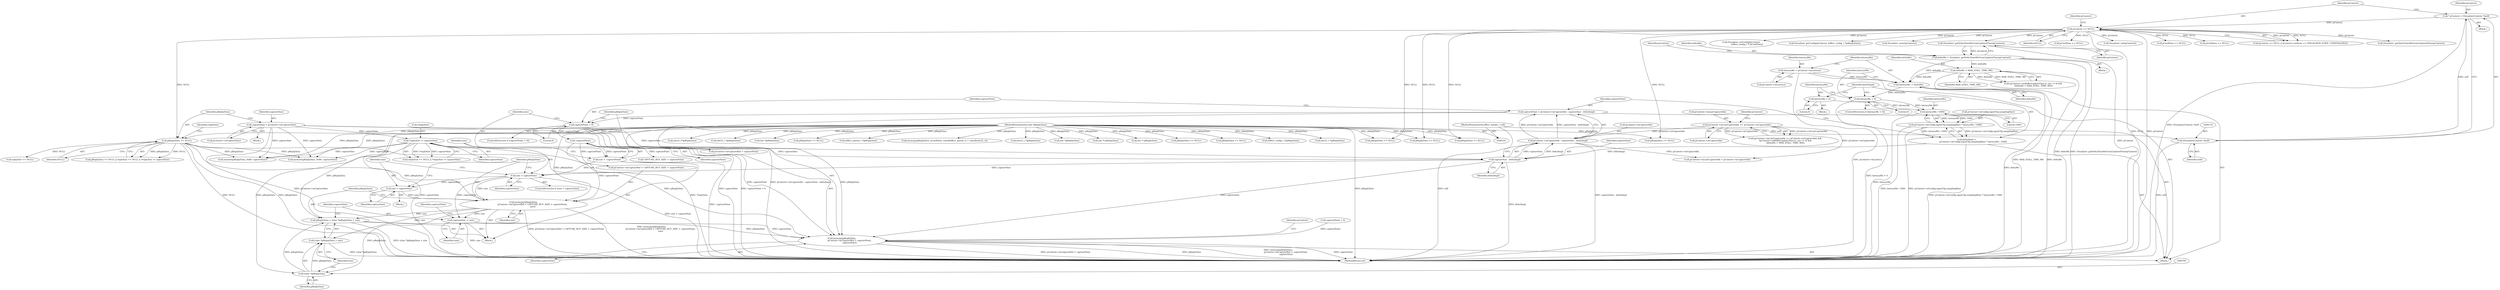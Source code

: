 digraph "0_Android_aeea52da00d210587fb3ed895de3d5f2e0264c88_11@API" {
"1000771" [label="(Call,memcpy(pReplyData,\n                           pContext->mCaptureBuf + CAPTURE_BUF_SIZE + capturePoint,\n                           size))"];
"1000649" [label="(Call,pReplyData == NULL)"];
"1000108" [label="(MethodParameterIn,void *pReplyData)"];
"1000119" [label="(Call,pContext == NULL)"];
"1000111" [label="(Call,* pContext = (VisualizerContext *)self)"];
"1000113" [label="(Call,(VisualizerContext *)self)"];
"1000103" [label="(MethodParameterIn,effect_handle_t self)"];
"1000761" [label="(Call,-capturePoint)"];
"1000754" [label="(Call,capturePoint < 0)"];
"1000744" [label="(Call,capturePoint = pContext->mCaptureIdx - captureSize - deltaSmpl)"];
"1000746" [label="(Call,pContext->mCaptureIdx - captureSize - deltaSmpl)"];
"1000678" [label="(Call,pContext->mLastCaptureIdx == pContext->mCaptureIdx)"];
"1000750" [label="(Call,captureSize - deltaSmpl)"];
"1000642" [label="(Call,captureSize = pContext->mCaptureSize)"];
"1000656" [label="(Call,*replySize != captureSize)"];
"1000730" [label="(Call,deltaSmpl =\n                    pContext->mConfig.inputCfg.samplingRate * latencyMs / 1000)"];
"1000732" [label="(Call,pContext->mConfig.inputCfg.samplingRate * latencyMs / 1000)"];
"1000740" [label="(Call,latencyMs / 1000)"];
"1000726" [label="(Call,latencyMs = 0)"];
"1000722" [label="(Call,latencyMs < 0)"];
"1000718" [label="(Call,latencyMs -= deltaMs)"];
"1000693" [label="(Call,deltaMs > MAX_STALL_TIME_MS)"];
"1000672" [label="(Call,deltaMs = Visualizer_getDeltaTimeMsFromUpdatedTime(pContext))"];
"1000674" [label="(Call,Visualizer_getDeltaTimeMsFromUpdatedTime(pContext))"];
"1000713" [label="(Call,latencyMs = pContext->mLatency)"];
"1000768" [label="(Call,size = captureSize)"];
"1000764" [label="(Call,size > captureSize)"];
"1000759" [label="(Call,size = -capturePoint)"];
"1000781" [label="(Call,pReplyData = (char *)pReplyData + size)"];
"1000794" [label="(Call,memcpy(pReplyData,\n                       pContext->mCaptureBuf + capturePoint,\n                       captureSize))"];
"1000784" [label="(Call,(char *)pReplyData)"];
"1000783" [label="(Call,(char *)pReplyData + size)"];
"1000788" [label="(Call,captureSize -= size)"];
"1000781" [label="(Call,pReplyData = (char *)pReplyData + size)"];
"1000801" [label="(Identifier,captureSize)"];
"1000752" [label="(Identifier,deltaSmpl)"];
"1000769" [label="(Identifier,size)"];
"1000706" [label="(Call,memset(pReplyData, 0x80, captureSize))"];
"1000721" [label="(ControlStructure,if (latencyMs < 0))"];
"1000649" [label="(Call,pReplyData == NULL)"];
"1000113" [label="(Call,(VisualizerContext *)self)"];
"1000103" [label="(MethodParameterIn,effect_handle_t self)"];
"1000659" [label="(Identifier,captureSize)"];
"1000653" [label="(Call,replySize == NULL)"];
"1000713" [label="(Call,latencyMs = pContext->mLatency)"];
"1000751" [label="(Identifier,captureSize)"];
"1000724" [label="(Literal,0)"];
"1000194" [label="(Call,Visualizer_setConfig(pContext,\n                 (effect_config_t *) pCmdData))"];
"1000219" [label="(Call,Visualizer_getConfig(pContext, (effect_config_t *)pReplyData))"];
"1000678" [label="(Call,pContext->mLastCaptureIdx == pContext->mCaptureIdx)"];
"1000137" [label="(Call,pReplyData == NULL)"];
"1000694" [label="(Identifier,deltaMs)"];
"1000766" [label="(Identifier,captureSize)"];
"1000730" [label="(Call,deltaSmpl =\n                    pContext->mConfig.inputCfg.samplingRate * latencyMs / 1000)"];
"1000689" [label="(Identifier,pContext)"];
"1000777" [label="(Call,CAPTURE_BUF_SIZE + capturePoint)"];
"1000782" [label="(Identifier,pReplyData)"];
"1000654" [label="(Identifier,replySize)"];
"1000722" [label="(Call,latencyMs < 0)"];
"1000226" [label="(Call,Visualizer_reset(pContext))"];
"1000275" [label="(Call,pReplyData == NULL)"];
"1000714" [label="(Identifier,latencyMs)"];
"1000368" [label="(Call,(effect_param_t *)pReplyData)"];
"1000796" [label="(Call,pContext->mCaptureBuf + capturePoint)"];
"1000786" [label="(Identifier,pReplyData)"];
"1000804" [label="(Identifier,pContext)"];
"1000728" [label="(Literal,0)"];
"1000727" [label="(Identifier,latencyMs)"];
"1000121" [label="(Identifier,NULL)"];
"1000651" [label="(Identifier,NULL)"];
"1000811" [label="(Call,memset(pReplyData, 0x80, captureSize))"];
"1000746" [label="(Call,pContext->mCaptureIdx - captureSize - deltaSmpl)"];
"1000745" [label="(Identifier,capturePoint)"];
"1000788" [label="(Call,captureSize -= size)"];
"1000759" [label="(Call,size = -capturePoint)"];
"1000682" [label="(Call,pContext->mCaptureIdx)"];
"1000790" [label="(Identifier,size)"];
"1000732" [label="(Call,pContext->mConfig.inputCfg.samplingRate * latencyMs / 1000)"];
"1000767" [label="(Block,)"];
"1000720" [label="(Identifier,deltaMs)"];
"1000726" [label="(Call,latencyMs = 0)"];
"1000319" [label="(Call,pCmdData == NULL)"];
"1000115" [label="(Identifier,self)"];
"1000673" [label="(Identifier,deltaMs)"];
"1000718" [label="(Call,latencyMs -= deltaMs)"];
"1000754" [label="(Call,capturePoint < 0)"];
"1000357" [label="(Call,memcpy(pReplyData, pCmdData, sizeof(effect_param_t) + sizeof(uint32_t)))"];
"1000529" [label="(Call,(int32_t *)pReplyData)"];
"1000789" [label="(Identifier,captureSize)"];
"1000644" [label="(Call,pContext->mCaptureSize)"];
"1000111" [label="(Call,* pContext = (VisualizerContext *)self)"];
"1000652" [label="(Call,replySize == NULL || *replySize != captureSize)"];
"1000267" [label="(Call,(int *)pReplyData)"];
"1000155" [label="(Call,(int *) pReplyData)"];
"1000108" [label="(MethodParameterIn,void *pReplyData)"];
"1000203" [label="(Call,pReplyData == NULL)"];
"1000711" [label="(Block,)"];
"1000733" [label="(Call,pContext->mConfig.inputCfg.samplingRate)"];
"1000761" [label="(Call,-capturePoint)"];
"1000723" [label="(Identifier,latencyMs)"];
"1000191" [label="(Call,(int *) pReplyData)"];
"1000685" [label="(Call,(pContext->mBufferUpdateTime.tv_sec != 0) &&\n (deltaMs > MAX_STALL_TIME_MS))"];
"1000695" [label="(Identifier,MAX_STALL_TIME_MS)"];
"1000791" [label="(Call,capturePoint = 0)"];
"1000511" [label="(Call,pReplyData == NULL)"];
"1000333" [label="(Call,pReplyData == NULL)"];
"1000770" [label="(Identifier,captureSize)"];
"1000650" [label="(Identifier,pReplyData)"];
"1000741" [label="(Identifier,latencyMs)"];
"1000802" [label="(Call,pContext->mLastCaptureIdx = pContext->mCaptureIdx)"];
"1000792" [label="(Identifier,capturePoint)"];
"1000124" [label="(Identifier,pContext)"];
"1000640" [label="(Block,)"];
"1000158" [label="(Call,Visualizer_init(pContext))"];
"1000675" [label="(Identifier,pContext)"];
"1000740" [label="(Call,latencyMs / 1000)"];
"1000757" [label="(Block,)"];
"1000744" [label="(Call,capturePoint = pContext->mCaptureIdx - captureSize - deltaSmpl)"];
"1000232" [label="(Call,pReplyData == NULL)"];
"1000112" [label="(Identifier,pContext)"];
"1000742" [label="(Literal,1000)"];
"1000221" [label="(Call,(effect_config_t *)pReplyData)"];
"1000784" [label="(Call,(char *)pReplyData)"];
"1000164" [label="(Call,pCmdData == NULL)"];
"1000494" [label="(Call,pCmdData == NULL)"];
"1000672" [label="(Call,deltaMs = Visualizer_getDeltaTimeMsFromUpdatedTime(pContext))"];
"1000765" [label="(Identifier,size)"];
"1000629" [label="(Call,(int32_t *)pReplyData)"];
"1000118" [label="(Call,pContext == NULL || pContext->mState == VISUALIZER_STATE_UNINITIALIZED)"];
"1001028" [label="(MethodReturn,int)"];
"1000794" [label="(Call,memcpy(pReplyData,\n                       pContext->mCaptureBuf + capturePoint,\n                       captureSize))"];
"1000731" [label="(Identifier,deltaSmpl)"];
"1000753" [label="(ControlStructure,if (capturePoint < 0))"];
"1000119" [label="(Call,pContext == NULL)"];
"1000750" [label="(Call,captureSize - deltaSmpl)"];
"1000120" [label="(Identifier,pContext)"];
"1000715" [label="(Call,pContext->mLatency)"];
"1000643" [label="(Identifier,captureSize)"];
"1000958" [label="(Call,(int32_t*)pReplyData)"];
"1000833" [label="(Call,Visualizer_getDeltaTimeMsFromUpdatedTime(pContext))"];
"1000719" [label="(Identifier,latencyMs)"];
"1000693" [label="(Call,deltaMs > MAX_STALL_TIME_MS)"];
"1000674" [label="(Call,Visualizer_getDeltaTimeMsFromUpdatedTime(pContext))"];
"1000772" [label="(Identifier,pReplyData)"];
"1000556" [label="(Call,(int32_t *)pReplyData)"];
"1000677" [label="(Call,(pContext->mLastCaptureIdx == pContext->mCaptureIdx) &&\n (pContext->mBufferUpdateTime.tv_sec != 0) &&\n (deltaMs > MAX_STALL_TIME_MS))"];
"1000656" [label="(Call,*replySize != captureSize)"];
"1000670" [label="(Block,)"];
"1000756" [label="(Literal,0)"];
"1000783" [label="(Call,(char *)pReplyData + size)"];
"1000763" [label="(ControlStructure,if (size > captureSize))"];
"1000773" [label="(Call,pContext->mCaptureBuf + CAPTURE_BUF_SIZE + capturePoint)"];
"1000310" [label="(Call,(int *)pReplyData)"];
"1000657" [label="(Call,*replySize)"];
"1000764" [label="(Call,size > captureSize)"];
"1000642" [label="(Call,captureSize = pContext->mCaptureSize)"];
"1000795" [label="(Identifier,pReplyData)"];
"1000780" [label="(Identifier,size)"];
"1000771" [label="(Call,memcpy(pReplyData,\n                           pContext->mCaptureBuf + CAPTURE_BUF_SIZE + capturePoint,\n                           size))"];
"1000755" [label="(Identifier,capturePoint)"];
"1000760" [label="(Identifier,size)"];
"1000648" [label="(Call,pReplyData == NULL || replySize == NULL || *replySize != captureSize)"];
"1000768" [label="(Call,size = captureSize)"];
"1000679" [label="(Call,pContext->mLastCaptureIdx)"];
"1000109" [label="(Block,)"];
"1000787" [label="(Identifier,size)"];
"1000680" [label="(Identifier,pContext)"];
"1000762" [label="(Identifier,capturePoint)"];
"1000173" [label="(Call,pReplyData == NULL)"];
"1000725" [label="(Block,)"];
"1000747" [label="(Call,pContext->mCaptureIdx)"];
"1000771" -> "1000757"  [label="AST: "];
"1000771" -> "1000780"  [label="CFG: "];
"1000772" -> "1000771"  [label="AST: "];
"1000773" -> "1000771"  [label="AST: "];
"1000780" -> "1000771"  [label="AST: "];
"1000782" -> "1000771"  [label="CFG: "];
"1000771" -> "1001028"  [label="DDG: pContext->mCaptureBuf + CAPTURE_BUF_SIZE + capturePoint"];
"1000771" -> "1001028"  [label="DDG: memcpy(pReplyData,\n                           pContext->mCaptureBuf + CAPTURE_BUF_SIZE + capturePoint,\n                           size)"];
"1000649" -> "1000771"  [label="DDG: pReplyData"];
"1000108" -> "1000771"  [label="DDG: pReplyData"];
"1000761" -> "1000771"  [label="DDG: capturePoint"];
"1000768" -> "1000771"  [label="DDG: size"];
"1000764" -> "1000771"  [label="DDG: size"];
"1000771" -> "1000781"  [label="DDG: size"];
"1000771" -> "1000784"  [label="DDG: pReplyData"];
"1000771" -> "1000783"  [label="DDG: size"];
"1000771" -> "1000788"  [label="DDG: size"];
"1000649" -> "1000648"  [label="AST: "];
"1000649" -> "1000651"  [label="CFG: "];
"1000650" -> "1000649"  [label="AST: "];
"1000651" -> "1000649"  [label="AST: "];
"1000654" -> "1000649"  [label="CFG: "];
"1000648" -> "1000649"  [label="CFG: "];
"1000649" -> "1001028"  [label="DDG: pReplyData"];
"1000649" -> "1001028"  [label="DDG: NULL"];
"1000649" -> "1000648"  [label="DDG: pReplyData"];
"1000649" -> "1000648"  [label="DDG: NULL"];
"1000108" -> "1000649"  [label="DDG: pReplyData"];
"1000119" -> "1000649"  [label="DDG: NULL"];
"1000649" -> "1000653"  [label="DDG: NULL"];
"1000649" -> "1000706"  [label="DDG: pReplyData"];
"1000649" -> "1000794"  [label="DDG: pReplyData"];
"1000649" -> "1000811"  [label="DDG: pReplyData"];
"1000108" -> "1000102"  [label="AST: "];
"1000108" -> "1001028"  [label="DDG: pReplyData"];
"1000108" -> "1000137"  [label="DDG: pReplyData"];
"1000108" -> "1000155"  [label="DDG: pReplyData"];
"1000108" -> "1000173"  [label="DDG: pReplyData"];
"1000108" -> "1000191"  [label="DDG: pReplyData"];
"1000108" -> "1000203"  [label="DDG: pReplyData"];
"1000108" -> "1000221"  [label="DDG: pReplyData"];
"1000108" -> "1000232"  [label="DDG: pReplyData"];
"1000108" -> "1000267"  [label="DDG: pReplyData"];
"1000108" -> "1000275"  [label="DDG: pReplyData"];
"1000108" -> "1000310"  [label="DDG: pReplyData"];
"1000108" -> "1000333"  [label="DDG: pReplyData"];
"1000108" -> "1000357"  [label="DDG: pReplyData"];
"1000108" -> "1000368"  [label="DDG: pReplyData"];
"1000108" -> "1000511"  [label="DDG: pReplyData"];
"1000108" -> "1000529"  [label="DDG: pReplyData"];
"1000108" -> "1000556"  [label="DDG: pReplyData"];
"1000108" -> "1000629"  [label="DDG: pReplyData"];
"1000108" -> "1000706"  [label="DDG: pReplyData"];
"1000108" -> "1000781"  [label="DDG: pReplyData"];
"1000108" -> "1000784"  [label="DDG: pReplyData"];
"1000108" -> "1000794"  [label="DDG: pReplyData"];
"1000108" -> "1000811"  [label="DDG: pReplyData"];
"1000108" -> "1000958"  [label="DDG: pReplyData"];
"1000119" -> "1000118"  [label="AST: "];
"1000119" -> "1000121"  [label="CFG: "];
"1000120" -> "1000119"  [label="AST: "];
"1000121" -> "1000119"  [label="AST: "];
"1000124" -> "1000119"  [label="CFG: "];
"1000118" -> "1000119"  [label="CFG: "];
"1000119" -> "1001028"  [label="DDG: NULL"];
"1000119" -> "1001028"  [label="DDG: pContext"];
"1000119" -> "1000118"  [label="DDG: pContext"];
"1000119" -> "1000118"  [label="DDG: NULL"];
"1000111" -> "1000119"  [label="DDG: pContext"];
"1000119" -> "1000137"  [label="DDG: NULL"];
"1000119" -> "1000158"  [label="DDG: pContext"];
"1000119" -> "1000164"  [label="DDG: NULL"];
"1000119" -> "1000194"  [label="DDG: pContext"];
"1000119" -> "1000203"  [label="DDG: NULL"];
"1000119" -> "1000219"  [label="DDG: pContext"];
"1000119" -> "1000226"  [label="DDG: pContext"];
"1000119" -> "1000232"  [label="DDG: NULL"];
"1000119" -> "1000275"  [label="DDG: NULL"];
"1000119" -> "1000319"  [label="DDG: NULL"];
"1000119" -> "1000494"  [label="DDG: NULL"];
"1000119" -> "1000674"  [label="DDG: pContext"];
"1000119" -> "1000833"  [label="DDG: pContext"];
"1000111" -> "1000109"  [label="AST: "];
"1000111" -> "1000113"  [label="CFG: "];
"1000112" -> "1000111"  [label="AST: "];
"1000113" -> "1000111"  [label="AST: "];
"1000120" -> "1000111"  [label="CFG: "];
"1000111" -> "1001028"  [label="DDG: (VisualizerContext *)self"];
"1000113" -> "1000111"  [label="DDG: self"];
"1000113" -> "1000115"  [label="CFG: "];
"1000114" -> "1000113"  [label="AST: "];
"1000115" -> "1000113"  [label="AST: "];
"1000113" -> "1001028"  [label="DDG: self"];
"1000103" -> "1000113"  [label="DDG: self"];
"1000103" -> "1000102"  [label="AST: "];
"1000103" -> "1001028"  [label="DDG: self"];
"1000761" -> "1000759"  [label="AST: "];
"1000761" -> "1000762"  [label="CFG: "];
"1000762" -> "1000761"  [label="AST: "];
"1000759" -> "1000761"  [label="CFG: "];
"1000761" -> "1000759"  [label="DDG: capturePoint"];
"1000754" -> "1000761"  [label="DDG: capturePoint"];
"1000761" -> "1000773"  [label="DDG: capturePoint"];
"1000761" -> "1000777"  [label="DDG: capturePoint"];
"1000754" -> "1000753"  [label="AST: "];
"1000754" -> "1000756"  [label="CFG: "];
"1000755" -> "1000754"  [label="AST: "];
"1000756" -> "1000754"  [label="AST: "];
"1000760" -> "1000754"  [label="CFG: "];
"1000795" -> "1000754"  [label="CFG: "];
"1000754" -> "1001028"  [label="DDG: capturePoint < 0"];
"1000744" -> "1000754"  [label="DDG: capturePoint"];
"1000754" -> "1000794"  [label="DDG: capturePoint"];
"1000754" -> "1000796"  [label="DDG: capturePoint"];
"1000744" -> "1000711"  [label="AST: "];
"1000744" -> "1000746"  [label="CFG: "];
"1000745" -> "1000744"  [label="AST: "];
"1000746" -> "1000744"  [label="AST: "];
"1000755" -> "1000744"  [label="CFG: "];
"1000744" -> "1001028"  [label="DDG: pContext->mCaptureIdx - captureSize - deltaSmpl"];
"1000746" -> "1000744"  [label="DDG: pContext->mCaptureIdx"];
"1000746" -> "1000744"  [label="DDG: captureSize - deltaSmpl"];
"1000746" -> "1000750"  [label="CFG: "];
"1000747" -> "1000746"  [label="AST: "];
"1000750" -> "1000746"  [label="AST: "];
"1000746" -> "1001028"  [label="DDG: captureSize - deltaSmpl"];
"1000678" -> "1000746"  [label="DDG: pContext->mCaptureIdx"];
"1000750" -> "1000746"  [label="DDG: captureSize"];
"1000750" -> "1000746"  [label="DDG: deltaSmpl"];
"1000746" -> "1000802"  [label="DDG: pContext->mCaptureIdx"];
"1000678" -> "1000677"  [label="AST: "];
"1000678" -> "1000682"  [label="CFG: "];
"1000679" -> "1000678"  [label="AST: "];
"1000682" -> "1000678"  [label="AST: "];
"1000689" -> "1000678"  [label="CFG: "];
"1000677" -> "1000678"  [label="CFG: "];
"1000678" -> "1000677"  [label="DDG: pContext->mLastCaptureIdx"];
"1000678" -> "1000677"  [label="DDG: pContext->mCaptureIdx"];
"1000678" -> "1000802"  [label="DDG: pContext->mCaptureIdx"];
"1000750" -> "1000752"  [label="CFG: "];
"1000751" -> "1000750"  [label="AST: "];
"1000752" -> "1000750"  [label="AST: "];
"1000750" -> "1001028"  [label="DDG: deltaSmpl"];
"1000642" -> "1000750"  [label="DDG: captureSize"];
"1000656" -> "1000750"  [label="DDG: captureSize"];
"1000730" -> "1000750"  [label="DDG: deltaSmpl"];
"1000750" -> "1000764"  [label="DDG: captureSize"];
"1000750" -> "1000794"  [label="DDG: captureSize"];
"1000642" -> "1000640"  [label="AST: "];
"1000642" -> "1000644"  [label="CFG: "];
"1000643" -> "1000642"  [label="AST: "];
"1000644" -> "1000642"  [label="AST: "];
"1000650" -> "1000642"  [label="CFG: "];
"1000642" -> "1001028"  [label="DDG: captureSize"];
"1000642" -> "1001028"  [label="DDG: pContext->mCaptureSize"];
"1000642" -> "1000656"  [label="DDG: captureSize"];
"1000642" -> "1000706"  [label="DDG: captureSize"];
"1000642" -> "1000811"  [label="DDG: captureSize"];
"1000656" -> "1000652"  [label="AST: "];
"1000656" -> "1000659"  [label="CFG: "];
"1000657" -> "1000656"  [label="AST: "];
"1000659" -> "1000656"  [label="AST: "];
"1000652" -> "1000656"  [label="CFG: "];
"1000656" -> "1001028"  [label="DDG: captureSize"];
"1000656" -> "1001028"  [label="DDG: *replySize"];
"1000656" -> "1000652"  [label="DDG: *replySize"];
"1000656" -> "1000652"  [label="DDG: captureSize"];
"1000656" -> "1000706"  [label="DDG: captureSize"];
"1000656" -> "1000811"  [label="DDG: captureSize"];
"1000730" -> "1000711"  [label="AST: "];
"1000730" -> "1000732"  [label="CFG: "];
"1000731" -> "1000730"  [label="AST: "];
"1000732" -> "1000730"  [label="AST: "];
"1000745" -> "1000730"  [label="CFG: "];
"1000730" -> "1001028"  [label="DDG: pContext->mConfig.inputCfg.samplingRate * latencyMs / 1000"];
"1000732" -> "1000730"  [label="DDG: pContext->mConfig.inputCfg.samplingRate"];
"1000732" -> "1000730"  [label="DDG: latencyMs / 1000"];
"1000732" -> "1000740"  [label="CFG: "];
"1000733" -> "1000732"  [label="AST: "];
"1000740" -> "1000732"  [label="AST: "];
"1000732" -> "1001028"  [label="DDG: latencyMs / 1000"];
"1000732" -> "1001028"  [label="DDG: pContext->mConfig.inputCfg.samplingRate"];
"1000740" -> "1000732"  [label="DDG: latencyMs"];
"1000740" -> "1000732"  [label="DDG: 1000"];
"1000740" -> "1000742"  [label="CFG: "];
"1000741" -> "1000740"  [label="AST: "];
"1000742" -> "1000740"  [label="AST: "];
"1000740" -> "1001028"  [label="DDG: latencyMs"];
"1000726" -> "1000740"  [label="DDG: latencyMs"];
"1000722" -> "1000740"  [label="DDG: latencyMs"];
"1000726" -> "1000725"  [label="AST: "];
"1000726" -> "1000728"  [label="CFG: "];
"1000727" -> "1000726"  [label="AST: "];
"1000728" -> "1000726"  [label="AST: "];
"1000731" -> "1000726"  [label="CFG: "];
"1000722" -> "1000721"  [label="AST: "];
"1000722" -> "1000724"  [label="CFG: "];
"1000723" -> "1000722"  [label="AST: "];
"1000724" -> "1000722"  [label="AST: "];
"1000727" -> "1000722"  [label="CFG: "];
"1000731" -> "1000722"  [label="CFG: "];
"1000722" -> "1001028"  [label="DDG: latencyMs < 0"];
"1000718" -> "1000722"  [label="DDG: latencyMs"];
"1000718" -> "1000711"  [label="AST: "];
"1000718" -> "1000720"  [label="CFG: "];
"1000719" -> "1000718"  [label="AST: "];
"1000720" -> "1000718"  [label="AST: "];
"1000723" -> "1000718"  [label="CFG: "];
"1000718" -> "1001028"  [label="DDG: deltaMs"];
"1000693" -> "1000718"  [label="DDG: deltaMs"];
"1000672" -> "1000718"  [label="DDG: deltaMs"];
"1000713" -> "1000718"  [label="DDG: latencyMs"];
"1000693" -> "1000685"  [label="AST: "];
"1000693" -> "1000695"  [label="CFG: "];
"1000694" -> "1000693"  [label="AST: "];
"1000695" -> "1000693"  [label="AST: "];
"1000685" -> "1000693"  [label="CFG: "];
"1000693" -> "1001028"  [label="DDG: MAX_STALL_TIME_MS"];
"1000693" -> "1001028"  [label="DDG: deltaMs"];
"1000693" -> "1000685"  [label="DDG: deltaMs"];
"1000693" -> "1000685"  [label="DDG: MAX_STALL_TIME_MS"];
"1000672" -> "1000693"  [label="DDG: deltaMs"];
"1000672" -> "1000670"  [label="AST: "];
"1000672" -> "1000674"  [label="CFG: "];
"1000673" -> "1000672"  [label="AST: "];
"1000674" -> "1000672"  [label="AST: "];
"1000680" -> "1000672"  [label="CFG: "];
"1000672" -> "1001028"  [label="DDG: Visualizer_getDeltaTimeMsFromUpdatedTime(pContext)"];
"1000672" -> "1001028"  [label="DDG: deltaMs"];
"1000674" -> "1000672"  [label="DDG: pContext"];
"1000674" -> "1000675"  [label="CFG: "];
"1000675" -> "1000674"  [label="AST: "];
"1000674" -> "1001028"  [label="DDG: pContext"];
"1000713" -> "1000711"  [label="AST: "];
"1000713" -> "1000715"  [label="CFG: "];
"1000714" -> "1000713"  [label="AST: "];
"1000715" -> "1000713"  [label="AST: "];
"1000719" -> "1000713"  [label="CFG: "];
"1000713" -> "1001028"  [label="DDG: pContext->mLatency"];
"1000768" -> "1000767"  [label="AST: "];
"1000768" -> "1000770"  [label="CFG: "];
"1000769" -> "1000768"  [label="AST: "];
"1000770" -> "1000768"  [label="AST: "];
"1000772" -> "1000768"  [label="CFG: "];
"1000764" -> "1000768"  [label="DDG: captureSize"];
"1000764" -> "1000763"  [label="AST: "];
"1000764" -> "1000766"  [label="CFG: "];
"1000765" -> "1000764"  [label="AST: "];
"1000766" -> "1000764"  [label="AST: "];
"1000769" -> "1000764"  [label="CFG: "];
"1000772" -> "1000764"  [label="CFG: "];
"1000764" -> "1001028"  [label="DDG: size > captureSize"];
"1000759" -> "1000764"  [label="DDG: size"];
"1000764" -> "1000788"  [label="DDG: captureSize"];
"1000759" -> "1000757"  [label="AST: "];
"1000760" -> "1000759"  [label="AST: "];
"1000765" -> "1000759"  [label="CFG: "];
"1000759" -> "1001028"  [label="DDG: -capturePoint"];
"1000781" -> "1000757"  [label="AST: "];
"1000781" -> "1000783"  [label="CFG: "];
"1000782" -> "1000781"  [label="AST: "];
"1000783" -> "1000781"  [label="AST: "];
"1000789" -> "1000781"  [label="CFG: "];
"1000781" -> "1001028"  [label="DDG: (char *)pReplyData + size"];
"1000784" -> "1000781"  [label="DDG: pReplyData"];
"1000781" -> "1000794"  [label="DDG: pReplyData"];
"1000794" -> "1000711"  [label="AST: "];
"1000794" -> "1000801"  [label="CFG: "];
"1000795" -> "1000794"  [label="AST: "];
"1000796" -> "1000794"  [label="AST: "];
"1000801" -> "1000794"  [label="AST: "];
"1000804" -> "1000794"  [label="CFG: "];
"1000794" -> "1001028"  [label="DDG: pContext->mCaptureBuf + capturePoint"];
"1000794" -> "1001028"  [label="DDG: pReplyData"];
"1000794" -> "1001028"  [label="DDG: memcpy(pReplyData,\n                       pContext->mCaptureBuf + capturePoint,\n                       captureSize)"];
"1000794" -> "1001028"  [label="DDG: captureSize"];
"1000791" -> "1000794"  [label="DDG: capturePoint"];
"1000788" -> "1000794"  [label="DDG: captureSize"];
"1000784" -> "1000783"  [label="AST: "];
"1000784" -> "1000786"  [label="CFG: "];
"1000785" -> "1000784"  [label="AST: "];
"1000786" -> "1000784"  [label="AST: "];
"1000787" -> "1000784"  [label="CFG: "];
"1000784" -> "1000783"  [label="DDG: pReplyData"];
"1000783" -> "1000787"  [label="CFG: "];
"1000787" -> "1000783"  [label="AST: "];
"1000783" -> "1001028"  [label="DDG: (char *)pReplyData"];
"1000788" -> "1000757"  [label="AST: "];
"1000788" -> "1000790"  [label="CFG: "];
"1000789" -> "1000788"  [label="AST: "];
"1000790" -> "1000788"  [label="AST: "];
"1000792" -> "1000788"  [label="CFG: "];
"1000788" -> "1001028"  [label="DDG: size"];
}
